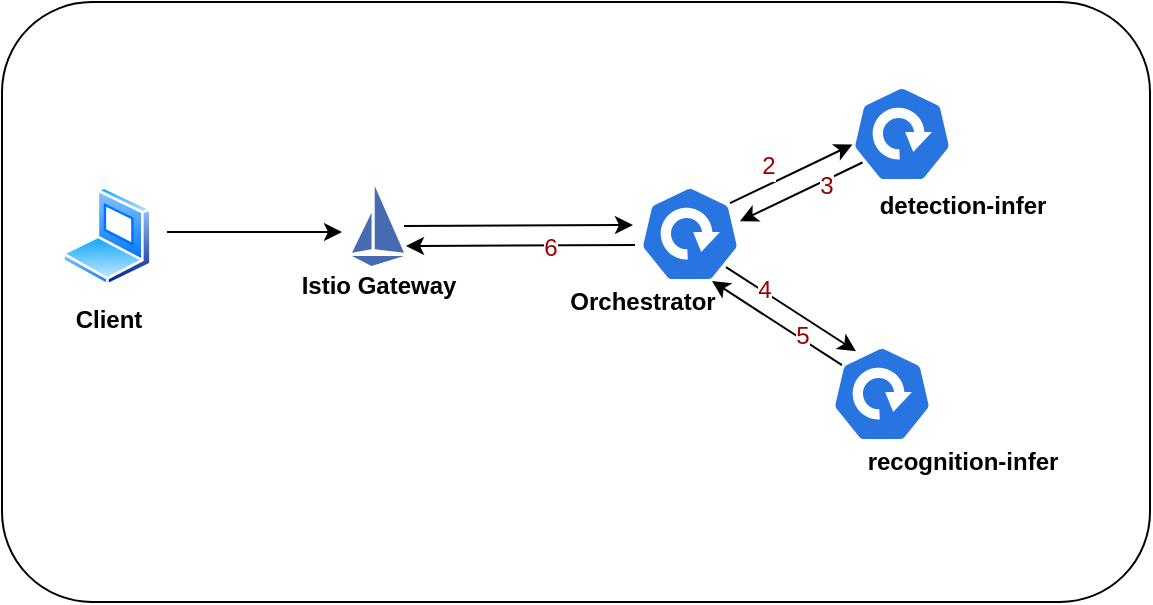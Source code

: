 <mxfile version="17.0.0" type="device"><diagram id="oZVDuoDNEwQfRdCWutzc" name="Page-1"><mxGraphModel dx="1002" dy="682" grid="1" gridSize="10" guides="1" tooltips="1" connect="1" arrows="1" fold="1" page="1" pageScale="1" pageWidth="827" pageHeight="1169" math="0" shadow="0"><root><mxCell id="0"/><mxCell id="1" parent="0"/><mxCell id="gYLj048sYKy5yM4VRP5o-12" value="" style="rounded=1;whiteSpace=wrap;html=1;" parent="1" vertex="1"><mxGeometry x="150" y="198" width="574" height="300" as="geometry"/></mxCell><mxCell id="gYLj048sYKy5yM4VRP5o-14" style="edgeStyle=none;rounded=1;orthogonalLoop=1;jettySize=auto;html=1;exitX=1;exitY=0.5;exitDx=0;exitDy=0;entryX=-0.07;entryY=0.406;entryDx=0;entryDy=0;entryPerimeter=0;fontSize=12;fontColor=#990000;startArrow=none;startFill=0;" parent="1" source="gYLj048sYKy5yM4VRP5o-1" target="gYLj048sYKy5yM4VRP5o-2" edge="1"><mxGeometry relative="1" as="geometry"/></mxCell><mxCell id="gYLj048sYKy5yM4VRP5o-1" value="" style="editableCssRules=.*;shape=image;verticalLabelPosition=bottom;labelBackgroundColor=#ffffff;verticalAlign=top;aspect=fixed;imageAspect=0;image=data:image/svg+xml,PHN2ZyB4bWxucz0iaHR0cDovL3d3dy53My5vcmcvMjAwMC9zdmciIHhtbG5zOnY9Imh0dHBzOi8vdmVjdGEuaW8vbmFubyIgd2lkdGg9IjE2MCIgaGVpZ2h0PSIyNDAiIHZpZXdCb3g9IjAgMCAxNjAgMjQwIj4mI3hhOwk8c3R5bGUgdHlwZT0idGV4dC9jc3MiPiYjeGE7CS5zdDB7ZmlsbDojNDY2YmIwO30mI3hhOwk8L3N0eWxlPiYjeGE7CTxwYXRoIGNsYXNzPSJzdDAiIGQ9Ik02MCAyNDBMMCAyMTBoMTYwem0wLTE2MEwwIDIwMGw2MC0xMHpNNzAgMHYxOTBsOTAgMTB6Ii8+JiN4YTs8L3N2Zz4=;fontColor=default;" parent="1" vertex="1"><mxGeometry x="325" y="290" width="26" height="40" as="geometry"/></mxCell><mxCell id="gYLj048sYKy5yM4VRP5o-5" style="rounded=1;orthogonalLoop=1;jettySize=auto;html=1;exitX=0.9;exitY=0.2;exitDx=0;exitDy=0;exitPerimeter=0;entryX=0.005;entryY=0.63;entryDx=0;entryDy=0;entryPerimeter=0;startArrow=none;startFill=0;" parent="1" edge="1"><mxGeometry relative="1" as="geometry"><mxPoint x="514" y="298.6" as="sourcePoint"/><mxPoint x="575.25" y="269.24" as="targetPoint"/></mxGeometry></mxCell><mxCell id="gYLj048sYKy5yM4VRP5o-19" value="2" style="edgeLabel;html=1;align=center;verticalAlign=middle;resizable=0;points=[];fontSize=12;fontColor=#990000;" parent="gYLj048sYKy5yM4VRP5o-5" vertex="1" connectable="0"><mxGeometry x="-0.259" y="9" relative="1" as="geometry"><mxPoint as="offset"/></mxGeometry></mxCell><mxCell id="gYLj048sYKy5yM4VRP5o-6" style="edgeStyle=none;rounded=1;orthogonalLoop=1;jettySize=auto;html=1;exitX=0.72;exitY=0.99;exitDx=0;exitDy=0;exitPerimeter=0;entryX=0.1;entryY=0.2;entryDx=0;entryDy=0;entryPerimeter=0;startArrow=classic;startFill=1;endArrow=none;endFill=0;" parent="1" source="gYLj048sYKy5yM4VRP5o-2" target="gYLj048sYKy5yM4VRP5o-4" edge="1"><mxGeometry relative="1" as="geometry"/></mxCell><mxCell id="gYLj048sYKy5yM4VRP5o-2" value="" style="sketch=0;html=1;dashed=0;whitespace=wrap;fillColor=#2875E2;strokeColor=#ffffff;points=[[0.005,0.63,0],[0.1,0.2,0],[0.9,0.2,0],[0.5,0,0],[0.995,0.63,0],[0.72,0.99,0],[0.5,1,0],[0.28,0.99,0]];shape=mxgraph.kubernetes.icon;prIcon=deploy" parent="1" vertex="1"><mxGeometry x="469" y="290" width="50" height="48" as="geometry"/></mxCell><mxCell id="gYLj048sYKy5yM4VRP5o-3" value="" style="sketch=0;html=1;dashed=0;whitespace=wrap;fillColor=#2875E2;strokeColor=#ffffff;points=[[0.005,0.63,0],[0.1,0.2,0],[0.9,0.2,0],[0.5,0,0],[0.995,0.63,0],[0.72,0.99,0],[0.5,1,0],[0.28,0.99,0]];shape=mxgraph.kubernetes.icon;prIcon=deploy" parent="1" vertex="1"><mxGeometry x="575" y="240" width="50" height="48" as="geometry"/></mxCell><mxCell id="gYLj048sYKy5yM4VRP5o-4" value="" style="sketch=0;html=1;dashed=0;whitespace=wrap;fillColor=#2875E2;strokeColor=#ffffff;points=[[0.005,0.63,0],[0.1,0.2,0],[0.9,0.2,0],[0.5,0,0],[0.995,0.63,0],[0.72,0.99,0],[0.5,1,0],[0.28,0.99,0]];shape=mxgraph.kubernetes.icon;prIcon=deploy" parent="1" vertex="1"><mxGeometry x="565" y="370" width="50" height="48" as="geometry"/></mxCell><mxCell id="gYLj048sYKy5yM4VRP5o-8" value="&lt;b&gt;Orchestrator&lt;/b&gt;" style="text;html=1;align=center;verticalAlign=middle;resizable=0;points=[];autosize=1;strokeColor=none;fillColor=none;" parent="1" vertex="1"><mxGeometry x="425" y="338" width="90" height="20" as="geometry"/></mxCell><mxCell id="gYLj048sYKy5yM4VRP5o-9" value="&lt;b&gt;detection-infer&lt;/b&gt;" style="text;html=1;align=center;verticalAlign=middle;resizable=0;points=[];autosize=1;strokeColor=none;fillColor=none;" parent="1" vertex="1"><mxGeometry x="580" y="290" width="100" height="20" as="geometry"/></mxCell><mxCell id="gYLj048sYKy5yM4VRP5o-10" value="&lt;b&gt;recognition-infer&lt;/b&gt;" style="text;html=1;align=center;verticalAlign=middle;resizable=0;points=[];autosize=1;strokeColor=none;fillColor=none;" parent="1" vertex="1"><mxGeometry x="575" y="418" width="110" height="20" as="geometry"/></mxCell><mxCell id="gYLj048sYKy5yM4VRP5o-11" value="&lt;b&gt;Istio Gateway&lt;/b&gt;" style="text;html=1;align=center;verticalAlign=middle;resizable=0;points=[];autosize=1;strokeColor=none;fillColor=none;" parent="1" vertex="1"><mxGeometry x="293" y="330" width="90" height="20" as="geometry"/></mxCell><mxCell id="gYLj048sYKy5yM4VRP5o-15" style="edgeStyle=none;rounded=1;orthogonalLoop=1;jettySize=auto;html=1;exitX=1;exitY=0.5;exitDx=0;exitDy=0;entryX=-0.07;entryY=0.406;entryDx=0;entryDy=0;entryPerimeter=0;fontSize=12;fontColor=#990000;startArrow=classic;startFill=1;endArrow=none;endFill=0;" parent="1" edge="1"><mxGeometry relative="1" as="geometry"><mxPoint x="352" y="320" as="sourcePoint"/><mxPoint x="466.5" y="319.488" as="targetPoint"/></mxGeometry></mxCell><mxCell id="gYLj048sYKy5yM4VRP5o-23" value="6" style="edgeLabel;html=1;align=center;verticalAlign=middle;resizable=0;points=[];fontSize=12;fontColor=#990000;" parent="gYLj048sYKy5yM4VRP5o-15" vertex="1" connectable="0"><mxGeometry x="0.258" y="-1" relative="1" as="geometry"><mxPoint as="offset"/></mxGeometry></mxCell><mxCell id="gYLj048sYKy5yM4VRP5o-16" style="rounded=1;orthogonalLoop=1;jettySize=auto;html=1;exitX=0.9;exitY=0.2;exitDx=0;exitDy=0;exitPerimeter=0;entryX=0.005;entryY=0.63;entryDx=0;entryDy=0;entryPerimeter=0;startArrow=classic;startFill=1;endArrow=none;endFill=0;" parent="1" edge="1"><mxGeometry relative="1" as="geometry"><mxPoint x="519" y="307.6" as="sourcePoint"/><mxPoint x="580.25" y="278.24" as="targetPoint"/></mxGeometry></mxCell><mxCell id="gYLj048sYKy5yM4VRP5o-20" value="3" style="edgeLabel;html=1;align=center;verticalAlign=middle;resizable=0;points=[];fontSize=12;fontColor=#990000;" parent="gYLj048sYKy5yM4VRP5o-16" vertex="1" connectable="0"><mxGeometry x="0.339" y="-2" relative="1" as="geometry"><mxPoint x="1" as="offset"/></mxGeometry></mxCell><mxCell id="gYLj048sYKy5yM4VRP5o-17" style="edgeStyle=none;rounded=1;orthogonalLoop=1;jettySize=auto;html=1;exitX=0.72;exitY=0.99;exitDx=0;exitDy=0;exitPerimeter=0;entryX=0.1;entryY=0.2;entryDx=0;entryDy=0;entryPerimeter=0;startArrow=none;startFill=0;" parent="1" edge="1"><mxGeometry relative="1" as="geometry"><mxPoint x="512" y="330.52" as="sourcePoint"/><mxPoint x="577" y="372.6" as="targetPoint"/></mxGeometry></mxCell><mxCell id="gYLj048sYKy5yM4VRP5o-21" value="4" style="edgeLabel;html=1;align=center;verticalAlign=middle;resizable=0;points=[];fontSize=12;fontColor=#990000;" parent="gYLj048sYKy5yM4VRP5o-17" vertex="1" connectable="0"><mxGeometry x="-0.427" y="1" relative="1" as="geometry"><mxPoint as="offset"/></mxGeometry></mxCell><mxCell id="gYLj048sYKy5yM4VRP5o-22" value="5" style="edgeLabel;html=1;align=center;verticalAlign=middle;resizable=0;points=[];fontSize=12;fontColor=#990000;" parent="gYLj048sYKy5yM4VRP5o-17" vertex="1" connectable="0"><mxGeometry x="0.308" y="-8" relative="1" as="geometry"><mxPoint as="offset"/></mxGeometry></mxCell><mxCell id="fTAQVMNo0yhfaoiOJYXA-2" value="&lt;b&gt;Client&lt;/b&gt;" style="aspect=fixed;perimeter=ellipsePerimeter;html=1;align=center;shadow=0;dashed=0;spacingTop=3;image;image=img/lib/active_directory/laptop_client.svg;" vertex="1" parent="1"><mxGeometry x="180" y="290" width="45" height="50" as="geometry"/></mxCell><mxCell id="fTAQVMNo0yhfaoiOJYXA-5" value="" style="endArrow=classic;html=1;rounded=0;exitX=1.167;exitY=0.6;exitDx=0;exitDy=0;exitPerimeter=0;" edge="1" parent="1"><mxGeometry width="50" height="50" relative="1" as="geometry"><mxPoint x="232.515" y="313" as="sourcePoint"/><mxPoint x="320" y="313" as="targetPoint"/></mxGeometry></mxCell></root></mxGraphModel></diagram></mxfile>